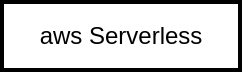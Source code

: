 <mxfile version="24.4.13" type="github">
  <diagram name="Page-1" id="ZpgwFwzCRaXUeONf65iK">
    <mxGraphModel>
      <root>
        <mxCell id="0" />
        <mxCell id="1" parent="0" />
        <mxCell id="2" value="aws Serverless" style="whiteSpace=wrap;strokeWidth=2;" vertex="1" parent="1">
          <mxGeometry width="119" height="34" as="geometry" />
        </mxCell>
      </root>
    </mxGraphModel>
  </diagram>
</mxfile>
